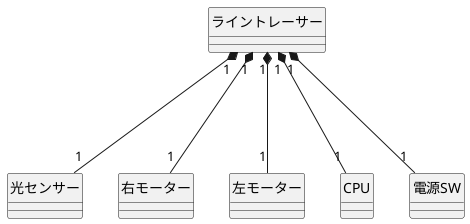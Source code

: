 @startuml

    class ライントレーサー{

    }
    class 光センサー{

    }
    class 右モーター{

    }
    class 左モーター{

    }
    class CPU{

    }
    class 電源SW{

    }

    ライントレーサー "1" *--- "1" 光センサー
    ライントレーサー "1" *--- "1" 右モーター
    ライントレーサー "1" *--- "1" 左モーター
    ライントレーサー "1" *--- "1" CPU
    ライントレーサー "1" *--- "1" 電源SW

    hide circle
@enduml